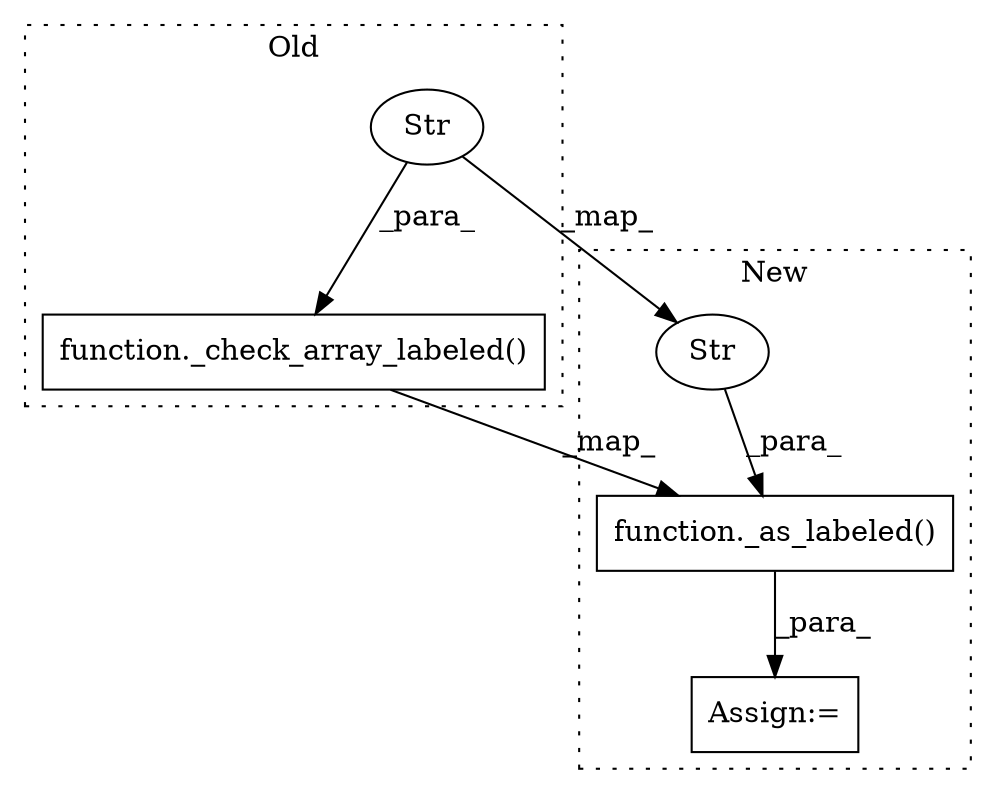 digraph G {
subgraph cluster0 {
1 [label="function._check_array_labeled()" a="75" s="12410,12460" l="21,1" shape="box"];
3 [label="Str" a="66" s="12447" l="13" shape="ellipse"];
label = "Old";
style="dotted";
}
subgraph cluster1 {
2 [label="function._as_labeled()" a="75" s="12680,12721" l="12,1" shape="box"];
4 [label="Str" a="66" s="12708" l="13" shape="ellipse"];
5 [label="Assign:=" a="68" s="12677" l="3" shape="box"];
label = "New";
style="dotted";
}
1 -> 2 [label="_map_"];
2 -> 5 [label="_para_"];
3 -> 4 [label="_map_"];
3 -> 1 [label="_para_"];
4 -> 2 [label="_para_"];
}